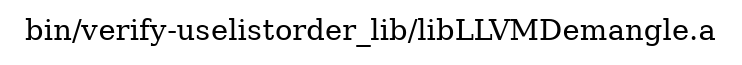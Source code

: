 digraph "bin/verify-uselistorder_lib/libLLVMDemangle.a" {
	label="bin/verify-uselistorder_lib/libLLVMDemangle.a";
	rankdir=LR;

}

